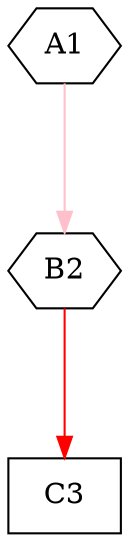 digraph G {
graph [root="Demo",rankdir   = TB, nodesep           = 0.6, mindist     = 1.0, ranksep = 1.0, overlap = false]
node [style     = "filled", fillcolor = "white", color = "black"]
A1[cpu="0", flags="0x00000000", type="flush", toffs="140721163890192", pattern="patternA", patentry="false", patexit="false", beamproc="beamA", bpentry="false", bpexit="false", tvalid="0", vabs="false", prio="0", shape     = "hexagon", qlo="false", qhi="false", qil="false", fillcolor = "white"];
B2[cpu="0", flags="0x00000000", type="flow", tvalid="0", vabs="false", prio="0", toffs="140721163890192", pattern="patternB", patentry="false", patexit="false", beamproc="beamB", bpentry="false", bpexit="false", qty="0", shape     = "hexagon", fillcolor = "white"];
C3[cpu="0", flags="0x00000007", type="block", tperiod="0", pattern="patternC", patentry="false", patexit="false", beamproc="beamC", bpentry="false", bpexit="false", qlo="false", qhi="false", qil="false", shape     = "rectangle", fillcolor = "white"];
A1->B2 [type="dynpar1", color     = "pink"];
B2->C3 [type="defdst", color     = "red"];
}
